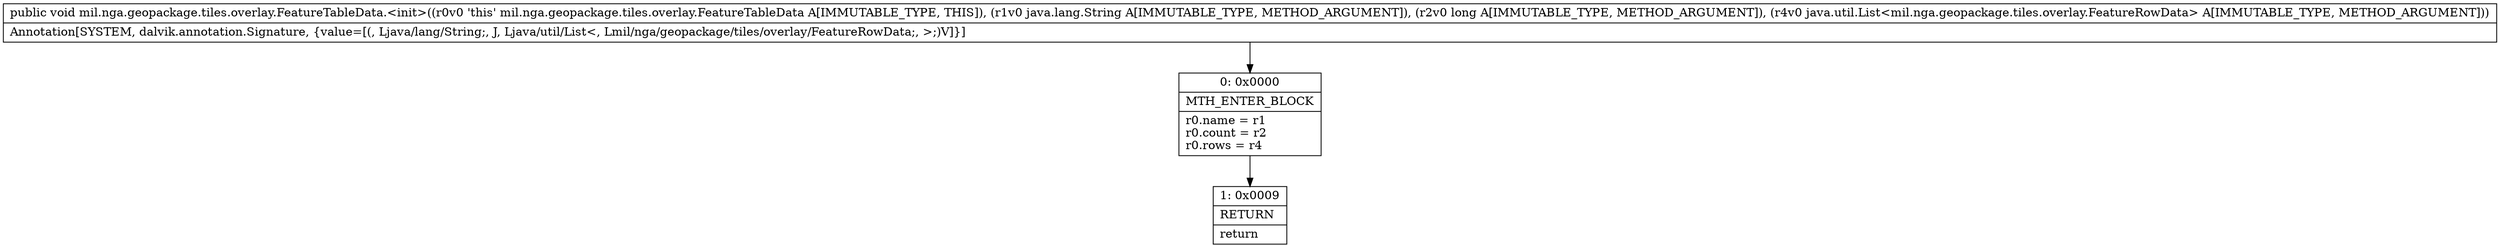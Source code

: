 digraph "CFG formil.nga.geopackage.tiles.overlay.FeatureTableData.\<init\>(Ljava\/lang\/String;JLjava\/util\/List;)V" {
Node_0 [shape=record,label="{0\:\ 0x0000|MTH_ENTER_BLOCK\l|r0.name = r1\lr0.count = r2\lr0.rows = r4\l}"];
Node_1 [shape=record,label="{1\:\ 0x0009|RETURN\l|return\l}"];
MethodNode[shape=record,label="{public void mil.nga.geopackage.tiles.overlay.FeatureTableData.\<init\>((r0v0 'this' mil.nga.geopackage.tiles.overlay.FeatureTableData A[IMMUTABLE_TYPE, THIS]), (r1v0 java.lang.String A[IMMUTABLE_TYPE, METHOD_ARGUMENT]), (r2v0 long A[IMMUTABLE_TYPE, METHOD_ARGUMENT]), (r4v0 java.util.List\<mil.nga.geopackage.tiles.overlay.FeatureRowData\> A[IMMUTABLE_TYPE, METHOD_ARGUMENT]))  | Annotation[SYSTEM, dalvik.annotation.Signature, \{value=[(, Ljava\/lang\/String;, J, Ljava\/util\/List\<, Lmil\/nga\/geopackage\/tiles\/overlay\/FeatureRowData;, \>;)V]\}]\l}"];
MethodNode -> Node_0;
Node_0 -> Node_1;
}

